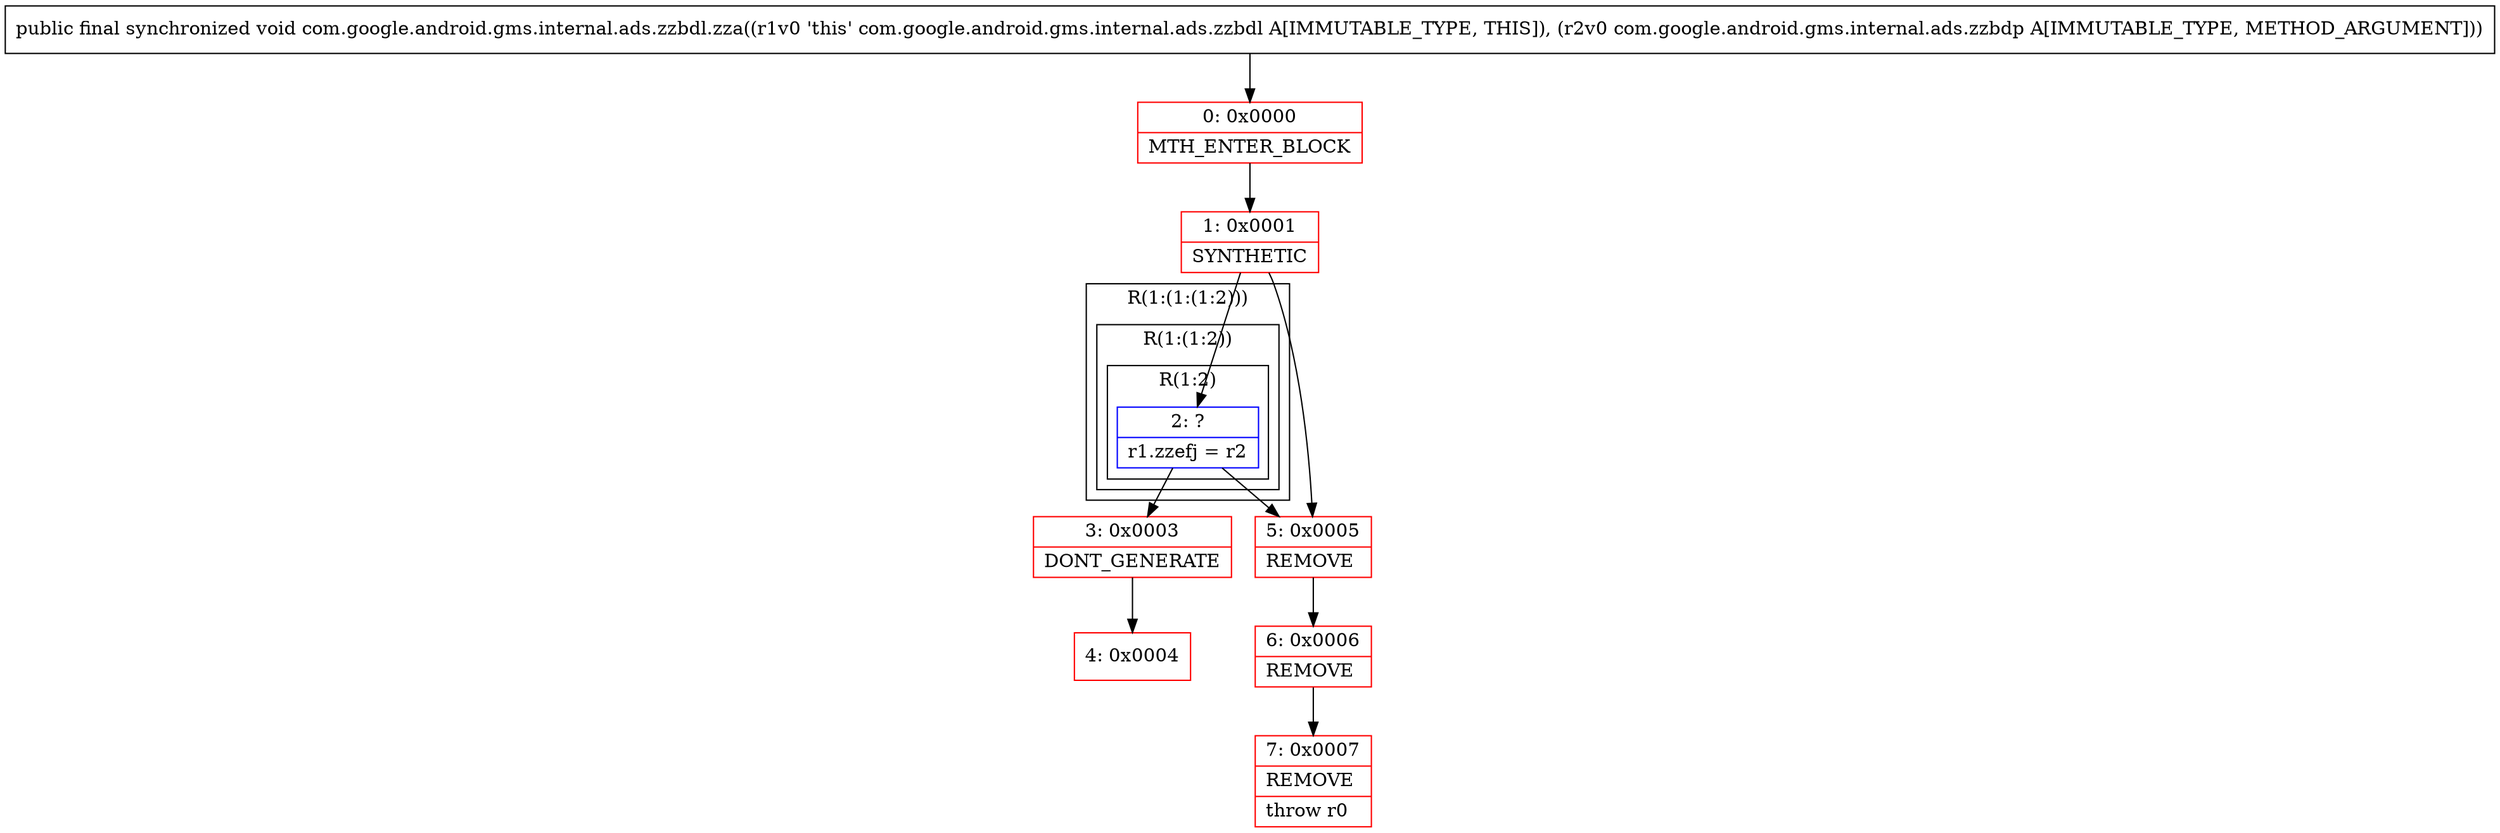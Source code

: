 digraph "CFG forcom.google.android.gms.internal.ads.zzbdl.zza(Lcom\/google\/android\/gms\/internal\/ads\/zzbdp;)V" {
subgraph cluster_Region_887071 {
label = "R(1:(1:(1:2)))";
node [shape=record,color=blue];
subgraph cluster_Region_265063682 {
label = "R(1:(1:2))";
node [shape=record,color=blue];
subgraph cluster_Region_1918802857 {
label = "R(1:2)";
node [shape=record,color=blue];
Node_2 [shape=record,label="{2\:\ ?|r1.zzefj = r2\l}"];
}
}
}
Node_0 [shape=record,color=red,label="{0\:\ 0x0000|MTH_ENTER_BLOCK\l}"];
Node_1 [shape=record,color=red,label="{1\:\ 0x0001|SYNTHETIC\l}"];
Node_3 [shape=record,color=red,label="{3\:\ 0x0003|DONT_GENERATE\l}"];
Node_4 [shape=record,color=red,label="{4\:\ 0x0004}"];
Node_5 [shape=record,color=red,label="{5\:\ 0x0005|REMOVE\l}"];
Node_6 [shape=record,color=red,label="{6\:\ 0x0006|REMOVE\l}"];
Node_7 [shape=record,color=red,label="{7\:\ 0x0007|REMOVE\l|throw r0\l}"];
MethodNode[shape=record,label="{public final synchronized void com.google.android.gms.internal.ads.zzbdl.zza((r1v0 'this' com.google.android.gms.internal.ads.zzbdl A[IMMUTABLE_TYPE, THIS]), (r2v0 com.google.android.gms.internal.ads.zzbdp A[IMMUTABLE_TYPE, METHOD_ARGUMENT])) }"];
MethodNode -> Node_0;
Node_2 -> Node_3;
Node_2 -> Node_5;
Node_0 -> Node_1;
Node_1 -> Node_2;
Node_1 -> Node_5;
Node_3 -> Node_4;
Node_5 -> Node_6;
Node_6 -> Node_7;
}

